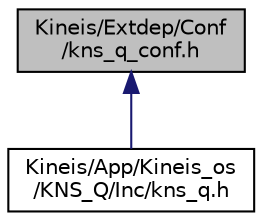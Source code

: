 digraph "Kineis/Extdep/Conf/kns_q_conf.h"
{
 // INTERACTIVE_SVG=YES
 // LATEX_PDF_SIZE
  edge [fontname="Helvetica",fontsize="10",labelfontname="Helvetica",labelfontsize="10"];
  node [fontname="Helvetica",fontsize="10",shape=record];
  Node1 [label="Kineis/Extdep/Conf\l/kns_q_conf.h",height=0.2,width=0.4,color="black", fillcolor="grey75", style="filled", fontcolor="black",tooltip="Configuration of queues used in kineis_sw."];
  Node1 -> Node2 [dir="back",color="midnightblue",fontsize="10",style="solid",fontname="Helvetica"];
  Node2 [label="Kineis/App/Kineis_os\l/KNS_Q/Inc/kns_q.h",height=0.2,width=0.4,color="black", fillcolor="white", style="filled",URL="$d0/d84/kns__q_8h.html",tooltip="Configuration of queues used in kineis_swr."];
}
